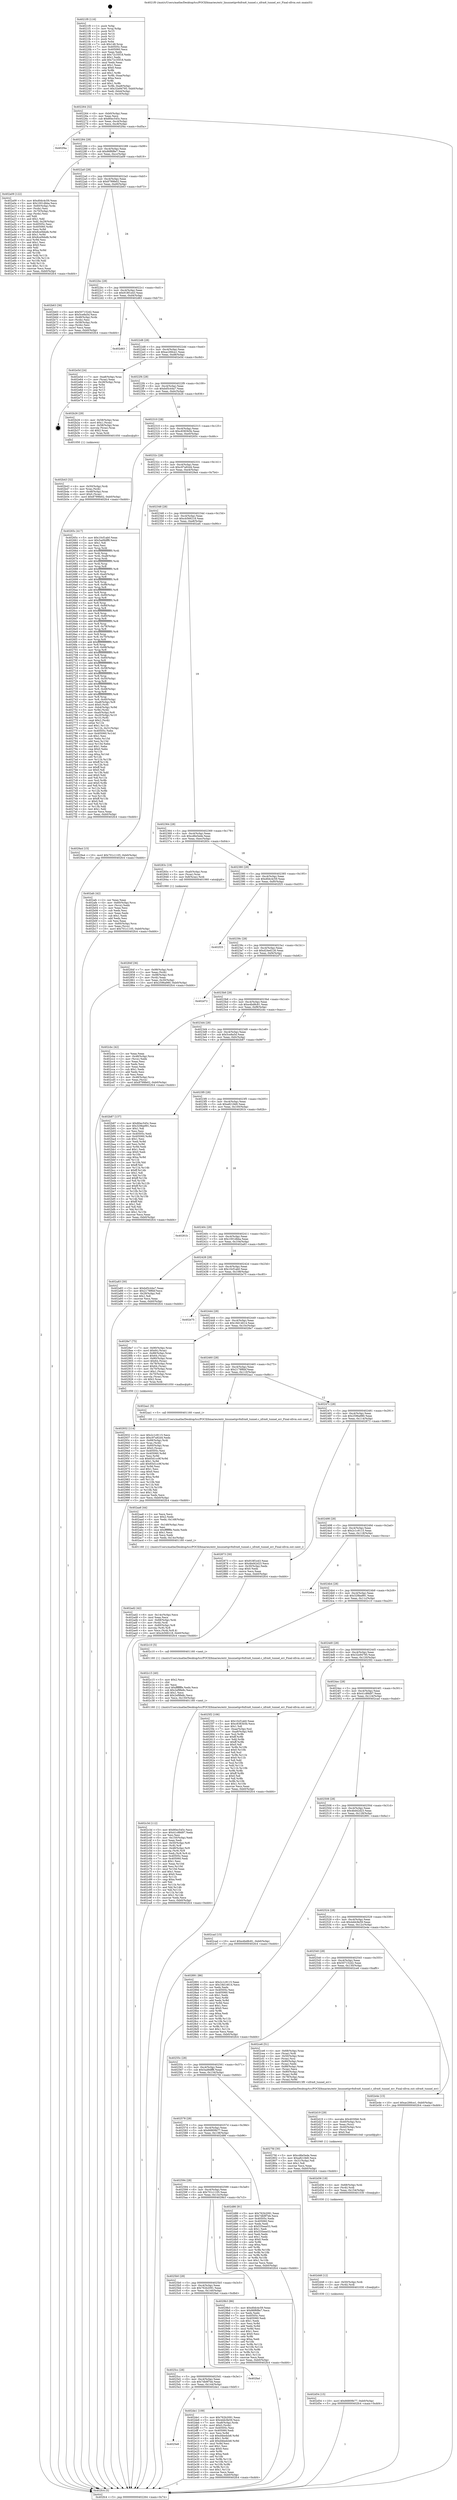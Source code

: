 digraph "0x4021f0" {
  label = "0x4021f0 (/mnt/c/Users/mathe/Desktop/tcc/POCII/binaries/extr_linuxnetipv6xfrm6_tunnel.c_xfrm6_tunnel_err_Final-ollvm.out::main(0))"
  labelloc = "t"
  node[shape=record]

  Entry [label="",width=0.3,height=0.3,shape=circle,fillcolor=black,style=filled]
  "0x402264" [label="{
     0x402264 [32]\l
     | [instrs]\l
     &nbsp;&nbsp;0x402264 \<+6\>: mov -0xb0(%rbp),%eax\l
     &nbsp;&nbsp;0x40226a \<+2\>: mov %eax,%ecx\l
     &nbsp;&nbsp;0x40226c \<+6\>: sub $0x80ec545c,%ecx\l
     &nbsp;&nbsp;0x402272 \<+6\>: mov %eax,-0xc4(%rbp)\l
     &nbsp;&nbsp;0x402278 \<+6\>: mov %ecx,-0xc8(%rbp)\l
     &nbsp;&nbsp;0x40227e \<+6\>: je 0000000000402f4a \<main+0xd5a\>\l
  }"]
  "0x402f4a" [label="{
     0x402f4a\l
  }", style=dashed]
  "0x402284" [label="{
     0x402284 [28]\l
     | [instrs]\l
     &nbsp;&nbsp;0x402284 \<+5\>: jmp 0000000000402289 \<main+0x99\>\l
     &nbsp;&nbsp;0x402289 \<+6\>: mov -0xc4(%rbp),%eax\l
     &nbsp;&nbsp;0x40228f \<+5\>: sub $0x86f6f8e7,%eax\l
     &nbsp;&nbsp;0x402294 \<+6\>: mov %eax,-0xcc(%rbp)\l
     &nbsp;&nbsp;0x40229a \<+6\>: je 0000000000402a09 \<main+0x819\>\l
  }"]
  Exit [label="",width=0.3,height=0.3,shape=circle,fillcolor=black,style=filled,peripheries=2]
  "0x402a09" [label="{
     0x402a09 [122]\l
     | [instrs]\l
     &nbsp;&nbsp;0x402a09 \<+5\>: mov $0xd0dc4c59,%eax\l
     &nbsp;&nbsp;0x402a0e \<+5\>: mov $0x1001dbba,%ecx\l
     &nbsp;&nbsp;0x402a13 \<+4\>: mov -0x60(%rbp),%rdx\l
     &nbsp;&nbsp;0x402a17 \<+2\>: mov (%rdx),%esi\l
     &nbsp;&nbsp;0x402a19 \<+4\>: mov -0x70(%rbp),%rdx\l
     &nbsp;&nbsp;0x402a1d \<+2\>: cmp (%rdx),%esi\l
     &nbsp;&nbsp;0x402a1f \<+4\>: setl %dil\l
     &nbsp;&nbsp;0x402a23 \<+4\>: and $0x1,%dil\l
     &nbsp;&nbsp;0x402a27 \<+4\>: mov %dil,-0x29(%rbp)\l
     &nbsp;&nbsp;0x402a2b \<+7\>: mov 0x40505c,%esi\l
     &nbsp;&nbsp;0x402a32 \<+8\>: mov 0x405060,%r8d\l
     &nbsp;&nbsp;0x402a3a \<+3\>: mov %esi,%r9d\l
     &nbsp;&nbsp;0x402a3d \<+7\>: add $0x8ce0bbdb,%r9d\l
     &nbsp;&nbsp;0x402a44 \<+4\>: sub $0x1,%r9d\l
     &nbsp;&nbsp;0x402a48 \<+7\>: sub $0x8ce0bbdb,%r9d\l
     &nbsp;&nbsp;0x402a4f \<+4\>: imul %r9d,%esi\l
     &nbsp;&nbsp;0x402a53 \<+3\>: and $0x1,%esi\l
     &nbsp;&nbsp;0x402a56 \<+3\>: cmp $0x0,%esi\l
     &nbsp;&nbsp;0x402a59 \<+4\>: sete %dil\l
     &nbsp;&nbsp;0x402a5d \<+4\>: cmp $0xa,%r8d\l
     &nbsp;&nbsp;0x402a61 \<+4\>: setl %r10b\l
     &nbsp;&nbsp;0x402a65 \<+3\>: mov %dil,%r11b\l
     &nbsp;&nbsp;0x402a68 \<+3\>: and %r10b,%r11b\l
     &nbsp;&nbsp;0x402a6b \<+3\>: xor %r10b,%dil\l
     &nbsp;&nbsp;0x402a6e \<+3\>: or %dil,%r11b\l
     &nbsp;&nbsp;0x402a71 \<+4\>: test $0x1,%r11b\l
     &nbsp;&nbsp;0x402a75 \<+3\>: cmovne %ecx,%eax\l
     &nbsp;&nbsp;0x402a78 \<+6\>: mov %eax,-0xb0(%rbp)\l
     &nbsp;&nbsp;0x402a7e \<+5\>: jmp 0000000000402fc4 \<main+0xdd4\>\l
  }"]
  "0x4022a0" [label="{
     0x4022a0 [28]\l
     | [instrs]\l
     &nbsp;&nbsp;0x4022a0 \<+5\>: jmp 00000000004022a5 \<main+0xb5\>\l
     &nbsp;&nbsp;0x4022a5 \<+6\>: mov -0xc4(%rbp),%eax\l
     &nbsp;&nbsp;0x4022ab \<+5\>: sub $0x8799fe02,%eax\l
     &nbsp;&nbsp;0x4022b0 \<+6\>: mov %eax,-0xd0(%rbp)\l
     &nbsp;&nbsp;0x4022b6 \<+6\>: je 0000000000402b63 \<main+0x973\>\l
  }"]
  "0x4025e8" [label="{
     0x4025e8\l
  }", style=dashed]
  "0x402b63" [label="{
     0x402b63 [36]\l
     | [instrs]\l
     &nbsp;&nbsp;0x402b63 \<+5\>: mov $0x507152d2,%eax\l
     &nbsp;&nbsp;0x402b68 \<+5\>: mov $0x5ce8a5d,%ecx\l
     &nbsp;&nbsp;0x402b6d \<+4\>: mov -0x48(%rbp),%rdx\l
     &nbsp;&nbsp;0x402b71 \<+2\>: mov (%rdx),%esi\l
     &nbsp;&nbsp;0x402b73 \<+4\>: mov -0x58(%rbp),%rdx\l
     &nbsp;&nbsp;0x402b77 \<+2\>: cmp (%rdx),%esi\l
     &nbsp;&nbsp;0x402b79 \<+3\>: cmovl %ecx,%eax\l
     &nbsp;&nbsp;0x402b7c \<+6\>: mov %eax,-0xb0(%rbp)\l
     &nbsp;&nbsp;0x402b82 \<+5\>: jmp 0000000000402fc4 \<main+0xdd4\>\l
  }"]
  "0x4022bc" [label="{
     0x4022bc [28]\l
     | [instrs]\l
     &nbsp;&nbsp;0x4022bc \<+5\>: jmp 00000000004022c1 \<main+0xd1\>\l
     &nbsp;&nbsp;0x4022c1 \<+6\>: mov -0xc4(%rbp),%eax\l
     &nbsp;&nbsp;0x4022c7 \<+5\>: sub $0x918f1e43,%eax\l
     &nbsp;&nbsp;0x4022cc \<+6\>: mov %eax,-0xd4(%rbp)\l
     &nbsp;&nbsp;0x4022d2 \<+6\>: je 0000000000402d63 \<main+0xb73\>\l
  }"]
  "0x402de1" [label="{
     0x402de1 [109]\l
     | [instrs]\l
     &nbsp;&nbsp;0x402de1 \<+5\>: mov $0x762b2091,%eax\l
     &nbsp;&nbsp;0x402de6 \<+5\>: mov $0x4ddc9e59,%ecx\l
     &nbsp;&nbsp;0x402deb \<+7\>: mov -0xa8(%rbp),%rdx\l
     &nbsp;&nbsp;0x402df2 \<+6\>: movl $0x0,(%rdx)\l
     &nbsp;&nbsp;0x402df8 \<+7\>: mov 0x40505c,%esi\l
     &nbsp;&nbsp;0x402dff \<+7\>: mov 0x405060,%edi\l
     &nbsp;&nbsp;0x402e06 \<+3\>: mov %esi,%r8d\l
     &nbsp;&nbsp;0x402e09 \<+7\>: sub $0xd4bedcb8,%r8d\l
     &nbsp;&nbsp;0x402e10 \<+4\>: sub $0x1,%r8d\l
     &nbsp;&nbsp;0x402e14 \<+7\>: add $0xd4bedcb8,%r8d\l
     &nbsp;&nbsp;0x402e1b \<+4\>: imul %r8d,%esi\l
     &nbsp;&nbsp;0x402e1f \<+3\>: and $0x1,%esi\l
     &nbsp;&nbsp;0x402e22 \<+3\>: cmp $0x0,%esi\l
     &nbsp;&nbsp;0x402e25 \<+4\>: sete %r9b\l
     &nbsp;&nbsp;0x402e29 \<+3\>: cmp $0xa,%edi\l
     &nbsp;&nbsp;0x402e2c \<+4\>: setl %r10b\l
     &nbsp;&nbsp;0x402e30 \<+3\>: mov %r9b,%r11b\l
     &nbsp;&nbsp;0x402e33 \<+3\>: and %r10b,%r11b\l
     &nbsp;&nbsp;0x402e36 \<+3\>: xor %r10b,%r9b\l
     &nbsp;&nbsp;0x402e39 \<+3\>: or %r9b,%r11b\l
     &nbsp;&nbsp;0x402e3c \<+4\>: test $0x1,%r11b\l
     &nbsp;&nbsp;0x402e40 \<+3\>: cmovne %ecx,%eax\l
     &nbsp;&nbsp;0x402e43 \<+6\>: mov %eax,-0xb0(%rbp)\l
     &nbsp;&nbsp;0x402e49 \<+5\>: jmp 0000000000402fc4 \<main+0xdd4\>\l
  }"]
  "0x402d63" [label="{
     0x402d63\l
  }", style=dashed]
  "0x4022d8" [label="{
     0x4022d8 [28]\l
     | [instrs]\l
     &nbsp;&nbsp;0x4022d8 \<+5\>: jmp 00000000004022dd \<main+0xed\>\l
     &nbsp;&nbsp;0x4022dd \<+6\>: mov -0xc4(%rbp),%eax\l
     &nbsp;&nbsp;0x4022e3 \<+5\>: sub $0xac266ce1,%eax\l
     &nbsp;&nbsp;0x4022e8 \<+6\>: mov %eax,-0xd8(%rbp)\l
     &nbsp;&nbsp;0x4022ee \<+6\>: je 0000000000402e5d \<main+0xc6d\>\l
  }"]
  "0x4025cc" [label="{
     0x4025cc [28]\l
     | [instrs]\l
     &nbsp;&nbsp;0x4025cc \<+5\>: jmp 00000000004025d1 \<main+0x3e1\>\l
     &nbsp;&nbsp;0x4025d1 \<+6\>: mov -0xc4(%rbp),%eax\l
     &nbsp;&nbsp;0x4025d7 \<+5\>: sub $0x7db9f7eb,%eax\l
     &nbsp;&nbsp;0x4025dc \<+6\>: mov %eax,-0x144(%rbp)\l
     &nbsp;&nbsp;0x4025e2 \<+6\>: je 0000000000402de1 \<main+0xbf1\>\l
  }"]
  "0x402e5d" [label="{
     0x402e5d [24]\l
     | [instrs]\l
     &nbsp;&nbsp;0x402e5d \<+7\>: mov -0xa8(%rbp),%rax\l
     &nbsp;&nbsp;0x402e64 \<+2\>: mov (%rax),%eax\l
     &nbsp;&nbsp;0x402e66 \<+4\>: lea -0x28(%rbp),%rsp\l
     &nbsp;&nbsp;0x402e6a \<+1\>: pop %rbx\l
     &nbsp;&nbsp;0x402e6b \<+2\>: pop %r12\l
     &nbsp;&nbsp;0x402e6d \<+2\>: pop %r13\l
     &nbsp;&nbsp;0x402e6f \<+2\>: pop %r14\l
     &nbsp;&nbsp;0x402e71 \<+2\>: pop %r15\l
     &nbsp;&nbsp;0x402e73 \<+1\>: pop %rbp\l
     &nbsp;&nbsp;0x402e74 \<+1\>: ret\l
  }"]
  "0x4022f4" [label="{
     0x4022f4 [28]\l
     | [instrs]\l
     &nbsp;&nbsp;0x4022f4 \<+5\>: jmp 00000000004022f9 \<main+0x109\>\l
     &nbsp;&nbsp;0x4022f9 \<+6\>: mov -0xc4(%rbp),%eax\l
     &nbsp;&nbsp;0x4022ff \<+5\>: sub $0xbd5c44a7,%eax\l
     &nbsp;&nbsp;0x402304 \<+6\>: mov %eax,-0xdc(%rbp)\l
     &nbsp;&nbsp;0x40230a \<+6\>: je 0000000000402b26 \<main+0x936\>\l
  }"]
  "0x402fad" [label="{
     0x402fad\l
  }", style=dashed]
  "0x402b26" [label="{
     0x402b26 [29]\l
     | [instrs]\l
     &nbsp;&nbsp;0x402b26 \<+4\>: mov -0x58(%rbp),%rax\l
     &nbsp;&nbsp;0x402b2a \<+6\>: movl $0x1,(%rax)\l
     &nbsp;&nbsp;0x402b30 \<+4\>: mov -0x58(%rbp),%rax\l
     &nbsp;&nbsp;0x402b34 \<+3\>: movslq (%rax),%rax\l
     &nbsp;&nbsp;0x402b37 \<+4\>: shl $0x2,%rax\l
     &nbsp;&nbsp;0x402b3b \<+3\>: mov %rax,%rdi\l
     &nbsp;&nbsp;0x402b3e \<+5\>: call 0000000000401050 \<malloc@plt\>\l
     | [calls]\l
     &nbsp;&nbsp;0x401050 \{1\} (unknown)\l
  }"]
  "0x402310" [label="{
     0x402310 [28]\l
     | [instrs]\l
     &nbsp;&nbsp;0x402310 \<+5\>: jmp 0000000000402315 \<main+0x125\>\l
     &nbsp;&nbsp;0x402315 \<+6\>: mov -0xc4(%rbp),%eax\l
     &nbsp;&nbsp;0x40231b \<+5\>: sub $0xc8383b5b,%eax\l
     &nbsp;&nbsp;0x402320 \<+6\>: mov %eax,-0xe0(%rbp)\l
     &nbsp;&nbsp;0x402326 \<+6\>: je 000000000040265c \<main+0x46c\>\l
  }"]
  "0x402d54" [label="{
     0x402d54 [15]\l
     | [instrs]\l
     &nbsp;&nbsp;0x402d54 \<+10\>: movl $0x66809b77,-0xb0(%rbp)\l
     &nbsp;&nbsp;0x402d5e \<+5\>: jmp 0000000000402fc4 \<main+0xdd4\>\l
  }"]
  "0x40265c" [label="{
     0x40265c [417]\l
     | [instrs]\l
     &nbsp;&nbsp;0x40265c \<+5\>: mov $0x10cf1ab0,%eax\l
     &nbsp;&nbsp;0x402661 \<+5\>: mov $0x5ad9dff8,%ecx\l
     &nbsp;&nbsp;0x402666 \<+2\>: mov $0x1,%dl\l
     &nbsp;&nbsp;0x402668 \<+2\>: xor %esi,%esi\l
     &nbsp;&nbsp;0x40266a \<+3\>: mov %rsp,%rdi\l
     &nbsp;&nbsp;0x40266d \<+4\>: add $0xfffffffffffffff0,%rdi\l
     &nbsp;&nbsp;0x402671 \<+3\>: mov %rdi,%rsp\l
     &nbsp;&nbsp;0x402674 \<+7\>: mov %rdi,-0xa8(%rbp)\l
     &nbsp;&nbsp;0x40267b \<+3\>: mov %rsp,%rdi\l
     &nbsp;&nbsp;0x40267e \<+4\>: add $0xfffffffffffffff0,%rdi\l
     &nbsp;&nbsp;0x402682 \<+3\>: mov %rdi,%rsp\l
     &nbsp;&nbsp;0x402685 \<+3\>: mov %rsp,%r8\l
     &nbsp;&nbsp;0x402688 \<+4\>: add $0xfffffffffffffff0,%r8\l
     &nbsp;&nbsp;0x40268c \<+3\>: mov %r8,%rsp\l
     &nbsp;&nbsp;0x40268f \<+7\>: mov %r8,-0xa0(%rbp)\l
     &nbsp;&nbsp;0x402696 \<+3\>: mov %rsp,%r8\l
     &nbsp;&nbsp;0x402699 \<+4\>: add $0xfffffffffffffff0,%r8\l
     &nbsp;&nbsp;0x40269d \<+3\>: mov %r8,%rsp\l
     &nbsp;&nbsp;0x4026a0 \<+7\>: mov %r8,-0x98(%rbp)\l
     &nbsp;&nbsp;0x4026a7 \<+3\>: mov %rsp,%r8\l
     &nbsp;&nbsp;0x4026aa \<+4\>: add $0xfffffffffffffff0,%r8\l
     &nbsp;&nbsp;0x4026ae \<+3\>: mov %r8,%rsp\l
     &nbsp;&nbsp;0x4026b1 \<+7\>: mov %r8,-0x90(%rbp)\l
     &nbsp;&nbsp;0x4026b8 \<+3\>: mov %rsp,%r8\l
     &nbsp;&nbsp;0x4026bb \<+4\>: add $0xfffffffffffffff0,%r8\l
     &nbsp;&nbsp;0x4026bf \<+3\>: mov %r8,%rsp\l
     &nbsp;&nbsp;0x4026c2 \<+7\>: mov %r8,-0x88(%rbp)\l
     &nbsp;&nbsp;0x4026c9 \<+3\>: mov %rsp,%r8\l
     &nbsp;&nbsp;0x4026cc \<+4\>: add $0xfffffffffffffff0,%r8\l
     &nbsp;&nbsp;0x4026d0 \<+3\>: mov %r8,%rsp\l
     &nbsp;&nbsp;0x4026d3 \<+4\>: mov %r8,-0x80(%rbp)\l
     &nbsp;&nbsp;0x4026d7 \<+3\>: mov %rsp,%r8\l
     &nbsp;&nbsp;0x4026da \<+4\>: add $0xfffffffffffffff0,%r8\l
     &nbsp;&nbsp;0x4026de \<+3\>: mov %r8,%rsp\l
     &nbsp;&nbsp;0x4026e1 \<+4\>: mov %r8,-0x78(%rbp)\l
     &nbsp;&nbsp;0x4026e5 \<+3\>: mov %rsp,%r8\l
     &nbsp;&nbsp;0x4026e8 \<+4\>: add $0xfffffffffffffff0,%r8\l
     &nbsp;&nbsp;0x4026ec \<+3\>: mov %r8,%rsp\l
     &nbsp;&nbsp;0x4026ef \<+4\>: mov %r8,-0x70(%rbp)\l
     &nbsp;&nbsp;0x4026f3 \<+3\>: mov %rsp,%r8\l
     &nbsp;&nbsp;0x4026f6 \<+4\>: add $0xfffffffffffffff0,%r8\l
     &nbsp;&nbsp;0x4026fa \<+3\>: mov %r8,%rsp\l
     &nbsp;&nbsp;0x4026fd \<+4\>: mov %r8,-0x68(%rbp)\l
     &nbsp;&nbsp;0x402701 \<+3\>: mov %rsp,%r8\l
     &nbsp;&nbsp;0x402704 \<+4\>: add $0xfffffffffffffff0,%r8\l
     &nbsp;&nbsp;0x402708 \<+3\>: mov %r8,%rsp\l
     &nbsp;&nbsp;0x40270b \<+4\>: mov %r8,-0x60(%rbp)\l
     &nbsp;&nbsp;0x40270f \<+3\>: mov %rsp,%r8\l
     &nbsp;&nbsp;0x402712 \<+4\>: add $0xfffffffffffffff0,%r8\l
     &nbsp;&nbsp;0x402716 \<+3\>: mov %r8,%rsp\l
     &nbsp;&nbsp;0x402719 \<+4\>: mov %r8,-0x58(%rbp)\l
     &nbsp;&nbsp;0x40271d \<+3\>: mov %rsp,%r8\l
     &nbsp;&nbsp;0x402720 \<+4\>: add $0xfffffffffffffff0,%r8\l
     &nbsp;&nbsp;0x402724 \<+3\>: mov %r8,%rsp\l
     &nbsp;&nbsp;0x402727 \<+4\>: mov %r8,-0x50(%rbp)\l
     &nbsp;&nbsp;0x40272b \<+3\>: mov %rsp,%r8\l
     &nbsp;&nbsp;0x40272e \<+4\>: add $0xfffffffffffffff0,%r8\l
     &nbsp;&nbsp;0x402732 \<+3\>: mov %r8,%rsp\l
     &nbsp;&nbsp;0x402735 \<+4\>: mov %r8,-0x48(%rbp)\l
     &nbsp;&nbsp;0x402739 \<+3\>: mov %rsp,%r8\l
     &nbsp;&nbsp;0x40273c \<+4\>: add $0xfffffffffffffff0,%r8\l
     &nbsp;&nbsp;0x402740 \<+3\>: mov %r8,%rsp\l
     &nbsp;&nbsp;0x402743 \<+4\>: mov %r8,-0x40(%rbp)\l
     &nbsp;&nbsp;0x402747 \<+7\>: mov -0xa8(%rbp),%r8\l
     &nbsp;&nbsp;0x40274e \<+7\>: movl $0x0,(%r8)\l
     &nbsp;&nbsp;0x402755 \<+7\>: mov -0xb4(%rbp),%r9d\l
     &nbsp;&nbsp;0x40275c \<+3\>: mov %r9d,(%rdi)\l
     &nbsp;&nbsp;0x40275f \<+7\>: mov -0xa0(%rbp),%r8\l
     &nbsp;&nbsp;0x402766 \<+7\>: mov -0xc0(%rbp),%r10\l
     &nbsp;&nbsp;0x40276d \<+3\>: mov %r10,(%r8)\l
     &nbsp;&nbsp;0x402770 \<+3\>: cmpl $0x2,(%rdi)\l
     &nbsp;&nbsp;0x402773 \<+4\>: setne %r11b\l
     &nbsp;&nbsp;0x402777 \<+4\>: and $0x1,%r11b\l
     &nbsp;&nbsp;0x40277b \<+4\>: mov %r11b,-0x31(%rbp)\l
     &nbsp;&nbsp;0x40277f \<+7\>: mov 0x40505c,%ebx\l
     &nbsp;&nbsp;0x402786 \<+8\>: mov 0x405060,%r14d\l
     &nbsp;&nbsp;0x40278e \<+3\>: sub $0x1,%esi\l
     &nbsp;&nbsp;0x402791 \<+3\>: mov %ebx,%r15d\l
     &nbsp;&nbsp;0x402794 \<+3\>: add %esi,%r15d\l
     &nbsp;&nbsp;0x402797 \<+4\>: imul %r15d,%ebx\l
     &nbsp;&nbsp;0x40279b \<+3\>: and $0x1,%ebx\l
     &nbsp;&nbsp;0x40279e \<+3\>: cmp $0x0,%ebx\l
     &nbsp;&nbsp;0x4027a1 \<+4\>: sete %r11b\l
     &nbsp;&nbsp;0x4027a5 \<+4\>: cmp $0xa,%r14d\l
     &nbsp;&nbsp;0x4027a9 \<+4\>: setl %r12b\l
     &nbsp;&nbsp;0x4027ad \<+3\>: mov %r11b,%r13b\l
     &nbsp;&nbsp;0x4027b0 \<+4\>: xor $0xff,%r13b\l
     &nbsp;&nbsp;0x4027b4 \<+3\>: mov %r12b,%sil\l
     &nbsp;&nbsp;0x4027b7 \<+4\>: xor $0xff,%sil\l
     &nbsp;&nbsp;0x4027bb \<+3\>: xor $0x0,%dl\l
     &nbsp;&nbsp;0x4027be \<+3\>: mov %r13b,%dil\l
     &nbsp;&nbsp;0x4027c1 \<+4\>: and $0x0,%dil\l
     &nbsp;&nbsp;0x4027c5 \<+3\>: and %dl,%r11b\l
     &nbsp;&nbsp;0x4027c8 \<+3\>: mov %sil,%r8b\l
     &nbsp;&nbsp;0x4027cb \<+4\>: and $0x0,%r8b\l
     &nbsp;&nbsp;0x4027cf \<+3\>: and %dl,%r12b\l
     &nbsp;&nbsp;0x4027d2 \<+3\>: or %r11b,%dil\l
     &nbsp;&nbsp;0x4027d5 \<+3\>: or %r12b,%r8b\l
     &nbsp;&nbsp;0x4027d8 \<+3\>: xor %r8b,%dil\l
     &nbsp;&nbsp;0x4027db \<+3\>: or %sil,%r13b\l
     &nbsp;&nbsp;0x4027de \<+4\>: xor $0xff,%r13b\l
     &nbsp;&nbsp;0x4027e2 \<+3\>: or $0x0,%dl\l
     &nbsp;&nbsp;0x4027e5 \<+3\>: and %dl,%r13b\l
     &nbsp;&nbsp;0x4027e8 \<+3\>: or %r13b,%dil\l
     &nbsp;&nbsp;0x4027eb \<+4\>: test $0x1,%dil\l
     &nbsp;&nbsp;0x4027ef \<+3\>: cmovne %ecx,%eax\l
     &nbsp;&nbsp;0x4027f2 \<+6\>: mov %eax,-0xb0(%rbp)\l
     &nbsp;&nbsp;0x4027f8 \<+5\>: jmp 0000000000402fc4 \<main+0xdd4\>\l
  }"]
  "0x40232c" [label="{
     0x40232c [28]\l
     | [instrs]\l
     &nbsp;&nbsp;0x40232c \<+5\>: jmp 0000000000402331 \<main+0x141\>\l
     &nbsp;&nbsp;0x402331 \<+6\>: mov -0xc4(%rbp),%eax\l
     &nbsp;&nbsp;0x402337 \<+5\>: sub $0xc97a92d4,%eax\l
     &nbsp;&nbsp;0x40233c \<+6\>: mov %eax,-0xe4(%rbp)\l
     &nbsp;&nbsp;0x402342 \<+6\>: je 00000000004029a4 \<main+0x7b4\>\l
  }"]
  "0x402d48" [label="{
     0x402d48 [12]\l
     | [instrs]\l
     &nbsp;&nbsp;0x402d48 \<+4\>: mov -0x50(%rbp),%rdi\l
     &nbsp;&nbsp;0x402d4c \<+3\>: mov (%rdi),%rdi\l
     &nbsp;&nbsp;0x402d4f \<+5\>: call 0000000000401030 \<free@plt\>\l
     | [calls]\l
     &nbsp;&nbsp;0x401030 \{1\} (unknown)\l
  }"]
  "0x4029a4" [label="{
     0x4029a4 [15]\l
     | [instrs]\l
     &nbsp;&nbsp;0x4029a4 \<+10\>: movl $0x701c1105,-0xb0(%rbp)\l
     &nbsp;&nbsp;0x4029ae \<+5\>: jmp 0000000000402fc4 \<main+0xdd4\>\l
  }"]
  "0x402348" [label="{
     0x402348 [28]\l
     | [instrs]\l
     &nbsp;&nbsp;0x402348 \<+5\>: jmp 000000000040234d \<main+0x15d\>\l
     &nbsp;&nbsp;0x40234d \<+6\>: mov -0xc4(%rbp),%eax\l
     &nbsp;&nbsp;0x402353 \<+5\>: sub $0xcb566218,%eax\l
     &nbsp;&nbsp;0x402358 \<+6\>: mov %eax,-0xe8(%rbp)\l
     &nbsp;&nbsp;0x40235e \<+6\>: je 0000000000402afc \<main+0x90c\>\l
  }"]
  "0x402d36" [label="{
     0x402d36 [18]\l
     | [instrs]\l
     &nbsp;&nbsp;0x402d36 \<+4\>: mov -0x68(%rbp),%rdi\l
     &nbsp;&nbsp;0x402d3a \<+3\>: mov (%rdi),%rdi\l
     &nbsp;&nbsp;0x402d3d \<+6\>: mov %eax,-0x154(%rbp)\l
     &nbsp;&nbsp;0x402d43 \<+5\>: call 0000000000401030 \<free@plt\>\l
     | [calls]\l
     &nbsp;&nbsp;0x401030 \{1\} (unknown)\l
  }"]
  "0x402afc" [label="{
     0x402afc [42]\l
     | [instrs]\l
     &nbsp;&nbsp;0x402afc \<+2\>: xor %eax,%eax\l
     &nbsp;&nbsp;0x402afe \<+4\>: mov -0x60(%rbp),%rcx\l
     &nbsp;&nbsp;0x402b02 \<+2\>: mov (%rcx),%edx\l
     &nbsp;&nbsp;0x402b04 \<+2\>: mov %eax,%esi\l
     &nbsp;&nbsp;0x402b06 \<+2\>: sub %edx,%esi\l
     &nbsp;&nbsp;0x402b08 \<+2\>: mov %eax,%edx\l
     &nbsp;&nbsp;0x402b0a \<+3\>: sub $0x1,%edx\l
     &nbsp;&nbsp;0x402b0d \<+2\>: add %edx,%esi\l
     &nbsp;&nbsp;0x402b0f \<+2\>: sub %esi,%eax\l
     &nbsp;&nbsp;0x402b11 \<+4\>: mov -0x60(%rbp),%rcx\l
     &nbsp;&nbsp;0x402b15 \<+2\>: mov %eax,(%rcx)\l
     &nbsp;&nbsp;0x402b17 \<+10\>: movl $0x701c1105,-0xb0(%rbp)\l
     &nbsp;&nbsp;0x402b21 \<+5\>: jmp 0000000000402fc4 \<main+0xdd4\>\l
  }"]
  "0x402364" [label="{
     0x402364 [28]\l
     | [instrs]\l
     &nbsp;&nbsp;0x402364 \<+5\>: jmp 0000000000402369 \<main+0x179\>\l
     &nbsp;&nbsp;0x402369 \<+6\>: mov -0xc4(%rbp),%eax\l
     &nbsp;&nbsp;0x40236f \<+5\>: sub $0xcd6e5ede,%eax\l
     &nbsp;&nbsp;0x402374 \<+6\>: mov %eax,-0xec(%rbp)\l
     &nbsp;&nbsp;0x40237a \<+6\>: je 000000000040283c \<main+0x64c\>\l
  }"]
  "0x402d19" [label="{
     0x402d19 [29]\l
     | [instrs]\l
     &nbsp;&nbsp;0x402d19 \<+10\>: movabs $0x4030b6,%rdi\l
     &nbsp;&nbsp;0x402d23 \<+4\>: mov -0x40(%rbp),%rsi\l
     &nbsp;&nbsp;0x402d27 \<+2\>: mov %eax,(%rsi)\l
     &nbsp;&nbsp;0x402d29 \<+4\>: mov -0x40(%rbp),%rsi\l
     &nbsp;&nbsp;0x402d2d \<+2\>: mov (%rsi),%esi\l
     &nbsp;&nbsp;0x402d2f \<+2\>: mov $0x0,%al\l
     &nbsp;&nbsp;0x402d31 \<+5\>: call 0000000000401040 \<printf@plt\>\l
     | [calls]\l
     &nbsp;&nbsp;0x401040 \{1\} (unknown)\l
  }"]
  "0x40283c" [label="{
     0x40283c [19]\l
     | [instrs]\l
     &nbsp;&nbsp;0x40283c \<+7\>: mov -0xa0(%rbp),%rax\l
     &nbsp;&nbsp;0x402843 \<+3\>: mov (%rax),%rax\l
     &nbsp;&nbsp;0x402846 \<+4\>: mov 0x8(%rax),%rdi\l
     &nbsp;&nbsp;0x40284a \<+5\>: call 0000000000401060 \<atoi@plt\>\l
     | [calls]\l
     &nbsp;&nbsp;0x401060 \{1\} (unknown)\l
  }"]
  "0x402380" [label="{
     0x402380 [28]\l
     | [instrs]\l
     &nbsp;&nbsp;0x402380 \<+5\>: jmp 0000000000402385 \<main+0x195\>\l
     &nbsp;&nbsp;0x402385 \<+6\>: mov -0xc4(%rbp),%eax\l
     &nbsp;&nbsp;0x40238b \<+5\>: sub $0xd0dc4c59,%eax\l
     &nbsp;&nbsp;0x402390 \<+6\>: mov %eax,-0xf0(%rbp)\l
     &nbsp;&nbsp;0x402396 \<+6\>: je 0000000000402f25 \<main+0xd35\>\l
  }"]
  "0x402c3d" [label="{
     0x402c3d [112]\l
     | [instrs]\l
     &nbsp;&nbsp;0x402c3d \<+5\>: mov $0x80ec545c,%ecx\l
     &nbsp;&nbsp;0x402c42 \<+5\>: mov $0x41c88d97,%edx\l
     &nbsp;&nbsp;0x402c47 \<+2\>: xor %esi,%esi\l
     &nbsp;&nbsp;0x402c49 \<+6\>: mov -0x150(%rbp),%edi\l
     &nbsp;&nbsp;0x402c4f \<+3\>: imul %eax,%edi\l
     &nbsp;&nbsp;0x402c52 \<+4\>: mov -0x50(%rbp),%r8\l
     &nbsp;&nbsp;0x402c56 \<+3\>: mov (%r8),%r8\l
     &nbsp;&nbsp;0x402c59 \<+4\>: mov -0x48(%rbp),%r9\l
     &nbsp;&nbsp;0x402c5d \<+3\>: movslq (%r9),%r9\l
     &nbsp;&nbsp;0x402c60 \<+4\>: mov %edi,(%r8,%r9,4)\l
     &nbsp;&nbsp;0x402c64 \<+7\>: mov 0x40505c,%eax\l
     &nbsp;&nbsp;0x402c6b \<+7\>: mov 0x405060,%edi\l
     &nbsp;&nbsp;0x402c72 \<+3\>: sub $0x1,%esi\l
     &nbsp;&nbsp;0x402c75 \<+3\>: mov %eax,%r10d\l
     &nbsp;&nbsp;0x402c78 \<+3\>: add %esi,%r10d\l
     &nbsp;&nbsp;0x402c7b \<+4\>: imul %r10d,%eax\l
     &nbsp;&nbsp;0x402c7f \<+3\>: and $0x1,%eax\l
     &nbsp;&nbsp;0x402c82 \<+3\>: cmp $0x0,%eax\l
     &nbsp;&nbsp;0x402c85 \<+4\>: sete %r11b\l
     &nbsp;&nbsp;0x402c89 \<+3\>: cmp $0xa,%edi\l
     &nbsp;&nbsp;0x402c8c \<+3\>: setl %bl\l
     &nbsp;&nbsp;0x402c8f \<+3\>: mov %r11b,%r14b\l
     &nbsp;&nbsp;0x402c92 \<+3\>: and %bl,%r14b\l
     &nbsp;&nbsp;0x402c95 \<+3\>: xor %bl,%r11b\l
     &nbsp;&nbsp;0x402c98 \<+3\>: or %r11b,%r14b\l
     &nbsp;&nbsp;0x402c9b \<+4\>: test $0x1,%r14b\l
     &nbsp;&nbsp;0x402c9f \<+3\>: cmovne %edx,%ecx\l
     &nbsp;&nbsp;0x402ca2 \<+6\>: mov %ecx,-0xb0(%rbp)\l
     &nbsp;&nbsp;0x402ca8 \<+5\>: jmp 0000000000402fc4 \<main+0xdd4\>\l
  }"]
  "0x402f25" [label="{
     0x402f25\l
  }", style=dashed]
  "0x40239c" [label="{
     0x40239c [28]\l
     | [instrs]\l
     &nbsp;&nbsp;0x40239c \<+5\>: jmp 00000000004023a1 \<main+0x1b1\>\l
     &nbsp;&nbsp;0x4023a1 \<+6\>: mov -0xc4(%rbp),%eax\l
     &nbsp;&nbsp;0x4023a7 \<+5\>: sub $0xd24ed126,%eax\l
     &nbsp;&nbsp;0x4023ac \<+6\>: mov %eax,-0xf4(%rbp)\l
     &nbsp;&nbsp;0x4023b2 \<+6\>: je 0000000000402d72 \<main+0xb82\>\l
  }"]
  "0x402c15" [label="{
     0x402c15 [40]\l
     | [instrs]\l
     &nbsp;&nbsp;0x402c15 \<+5\>: mov $0x2,%ecx\l
     &nbsp;&nbsp;0x402c1a \<+1\>: cltd\l
     &nbsp;&nbsp;0x402c1b \<+2\>: idiv %ecx\l
     &nbsp;&nbsp;0x402c1d \<+6\>: imul $0xfffffffe,%edx,%ecx\l
     &nbsp;&nbsp;0x402c23 \<+6\>: sub $0x2ef9fe8c,%ecx\l
     &nbsp;&nbsp;0x402c29 \<+3\>: add $0x1,%ecx\l
     &nbsp;&nbsp;0x402c2c \<+6\>: add $0x2ef9fe8c,%ecx\l
     &nbsp;&nbsp;0x402c32 \<+6\>: mov %ecx,-0x150(%rbp)\l
     &nbsp;&nbsp;0x402c38 \<+5\>: call 0000000000401160 \<next_i\>\l
     | [calls]\l
     &nbsp;&nbsp;0x401160 \{1\} (/mnt/c/Users/mathe/Desktop/tcc/POCII/binaries/extr_linuxnetipv6xfrm6_tunnel.c_xfrm6_tunnel_err_Final-ollvm.out::next_i)\l
  }"]
  "0x402d72" [label="{
     0x402d72\l
  }", style=dashed]
  "0x4023b8" [label="{
     0x4023b8 [28]\l
     | [instrs]\l
     &nbsp;&nbsp;0x4023b8 \<+5\>: jmp 00000000004023bd \<main+0x1cd\>\l
     &nbsp;&nbsp;0x4023bd \<+6\>: mov -0xc4(%rbp),%eax\l
     &nbsp;&nbsp;0x4023c3 \<+5\>: sub $0xe4bd8c81,%eax\l
     &nbsp;&nbsp;0x4023c8 \<+6\>: mov %eax,-0xf8(%rbp)\l
     &nbsp;&nbsp;0x4023ce \<+6\>: je 0000000000402cbc \<main+0xacc\>\l
  }"]
  "0x402b43" [label="{
     0x402b43 [32]\l
     | [instrs]\l
     &nbsp;&nbsp;0x402b43 \<+4\>: mov -0x50(%rbp),%rdi\l
     &nbsp;&nbsp;0x402b47 \<+3\>: mov %rax,(%rdi)\l
     &nbsp;&nbsp;0x402b4a \<+4\>: mov -0x48(%rbp),%rax\l
     &nbsp;&nbsp;0x402b4e \<+6\>: movl $0x0,(%rax)\l
     &nbsp;&nbsp;0x402b54 \<+10\>: movl $0x8799fe02,-0xb0(%rbp)\l
     &nbsp;&nbsp;0x402b5e \<+5\>: jmp 0000000000402fc4 \<main+0xdd4\>\l
  }"]
  "0x402cbc" [label="{
     0x402cbc [42]\l
     | [instrs]\l
     &nbsp;&nbsp;0x402cbc \<+2\>: xor %eax,%eax\l
     &nbsp;&nbsp;0x402cbe \<+4\>: mov -0x48(%rbp),%rcx\l
     &nbsp;&nbsp;0x402cc2 \<+2\>: mov (%rcx),%edx\l
     &nbsp;&nbsp;0x402cc4 \<+2\>: mov %eax,%esi\l
     &nbsp;&nbsp;0x402cc6 \<+2\>: sub %edx,%esi\l
     &nbsp;&nbsp;0x402cc8 \<+2\>: mov %eax,%edx\l
     &nbsp;&nbsp;0x402cca \<+3\>: sub $0x1,%edx\l
     &nbsp;&nbsp;0x402ccd \<+2\>: add %edx,%esi\l
     &nbsp;&nbsp;0x402ccf \<+2\>: sub %esi,%eax\l
     &nbsp;&nbsp;0x402cd1 \<+4\>: mov -0x48(%rbp),%rcx\l
     &nbsp;&nbsp;0x402cd5 \<+2\>: mov %eax,(%rcx)\l
     &nbsp;&nbsp;0x402cd7 \<+10\>: movl $0x8799fe02,-0xb0(%rbp)\l
     &nbsp;&nbsp;0x402ce1 \<+5\>: jmp 0000000000402fc4 \<main+0xdd4\>\l
  }"]
  "0x4023d4" [label="{
     0x4023d4 [28]\l
     | [instrs]\l
     &nbsp;&nbsp;0x4023d4 \<+5\>: jmp 00000000004023d9 \<main+0x1e9\>\l
     &nbsp;&nbsp;0x4023d9 \<+6\>: mov -0xc4(%rbp),%eax\l
     &nbsp;&nbsp;0x4023df \<+5\>: sub $0x5ce8a5d,%eax\l
     &nbsp;&nbsp;0x4023e4 \<+6\>: mov %eax,-0xfc(%rbp)\l
     &nbsp;&nbsp;0x4023ea \<+6\>: je 0000000000402b87 \<main+0x997\>\l
  }"]
  "0x402ad2" [label="{
     0x402ad2 [42]\l
     | [instrs]\l
     &nbsp;&nbsp;0x402ad2 \<+6\>: mov -0x14c(%rbp),%ecx\l
     &nbsp;&nbsp;0x402ad8 \<+3\>: imul %eax,%ecx\l
     &nbsp;&nbsp;0x402adb \<+4\>: mov -0x68(%rbp),%rdi\l
     &nbsp;&nbsp;0x402adf \<+3\>: mov (%rdi),%rdi\l
     &nbsp;&nbsp;0x402ae2 \<+4\>: mov -0x60(%rbp),%r8\l
     &nbsp;&nbsp;0x402ae6 \<+3\>: movslq (%r8),%r8\l
     &nbsp;&nbsp;0x402ae9 \<+4\>: mov %ecx,(%rdi,%r8,4)\l
     &nbsp;&nbsp;0x402aed \<+10\>: movl $0xcb566218,-0xb0(%rbp)\l
     &nbsp;&nbsp;0x402af7 \<+5\>: jmp 0000000000402fc4 \<main+0xdd4\>\l
  }"]
  "0x402b87" [label="{
     0x402b87 [137]\l
     | [instrs]\l
     &nbsp;&nbsp;0x402b87 \<+5\>: mov $0x80ec545c,%eax\l
     &nbsp;&nbsp;0x402b8c \<+5\>: mov $0x329ba991,%ecx\l
     &nbsp;&nbsp;0x402b91 \<+2\>: mov $0x1,%dl\l
     &nbsp;&nbsp;0x402b93 \<+2\>: xor %esi,%esi\l
     &nbsp;&nbsp;0x402b95 \<+7\>: mov 0x40505c,%edi\l
     &nbsp;&nbsp;0x402b9c \<+8\>: mov 0x405060,%r8d\l
     &nbsp;&nbsp;0x402ba4 \<+3\>: sub $0x1,%esi\l
     &nbsp;&nbsp;0x402ba7 \<+3\>: mov %edi,%r9d\l
     &nbsp;&nbsp;0x402baa \<+3\>: add %esi,%r9d\l
     &nbsp;&nbsp;0x402bad \<+4\>: imul %r9d,%edi\l
     &nbsp;&nbsp;0x402bb1 \<+3\>: and $0x1,%edi\l
     &nbsp;&nbsp;0x402bb4 \<+3\>: cmp $0x0,%edi\l
     &nbsp;&nbsp;0x402bb7 \<+4\>: sete %r10b\l
     &nbsp;&nbsp;0x402bbb \<+4\>: cmp $0xa,%r8d\l
     &nbsp;&nbsp;0x402bbf \<+4\>: setl %r11b\l
     &nbsp;&nbsp;0x402bc3 \<+3\>: mov %r10b,%bl\l
     &nbsp;&nbsp;0x402bc6 \<+3\>: xor $0xff,%bl\l
     &nbsp;&nbsp;0x402bc9 \<+3\>: mov %r11b,%r14b\l
     &nbsp;&nbsp;0x402bcc \<+4\>: xor $0xff,%r14b\l
     &nbsp;&nbsp;0x402bd0 \<+3\>: xor $0x1,%dl\l
     &nbsp;&nbsp;0x402bd3 \<+3\>: mov %bl,%r15b\l
     &nbsp;&nbsp;0x402bd6 \<+4\>: and $0xff,%r15b\l
     &nbsp;&nbsp;0x402bda \<+3\>: and %dl,%r10b\l
     &nbsp;&nbsp;0x402bdd \<+3\>: mov %r14b,%r12b\l
     &nbsp;&nbsp;0x402be0 \<+4\>: and $0xff,%r12b\l
     &nbsp;&nbsp;0x402be4 \<+3\>: and %dl,%r11b\l
     &nbsp;&nbsp;0x402be7 \<+3\>: or %r10b,%r15b\l
     &nbsp;&nbsp;0x402bea \<+3\>: or %r11b,%r12b\l
     &nbsp;&nbsp;0x402bed \<+3\>: xor %r12b,%r15b\l
     &nbsp;&nbsp;0x402bf0 \<+3\>: or %r14b,%bl\l
     &nbsp;&nbsp;0x402bf3 \<+3\>: xor $0xff,%bl\l
     &nbsp;&nbsp;0x402bf6 \<+3\>: or $0x1,%dl\l
     &nbsp;&nbsp;0x402bf9 \<+2\>: and %dl,%bl\l
     &nbsp;&nbsp;0x402bfb \<+3\>: or %bl,%r15b\l
     &nbsp;&nbsp;0x402bfe \<+4\>: test $0x1,%r15b\l
     &nbsp;&nbsp;0x402c02 \<+3\>: cmovne %ecx,%eax\l
     &nbsp;&nbsp;0x402c05 \<+6\>: mov %eax,-0xb0(%rbp)\l
     &nbsp;&nbsp;0x402c0b \<+5\>: jmp 0000000000402fc4 \<main+0xdd4\>\l
  }"]
  "0x4023f0" [label="{
     0x4023f0 [28]\l
     | [instrs]\l
     &nbsp;&nbsp;0x4023f0 \<+5\>: jmp 00000000004023f5 \<main+0x205\>\l
     &nbsp;&nbsp;0x4023f5 \<+6\>: mov -0xc4(%rbp),%eax\l
     &nbsp;&nbsp;0x4023fb \<+5\>: sub $0xa8218d0,%eax\l
     &nbsp;&nbsp;0x402400 \<+6\>: mov %eax,-0x100(%rbp)\l
     &nbsp;&nbsp;0x402406 \<+6\>: je 000000000040281b \<main+0x62b\>\l
  }"]
  "0x402aa6" [label="{
     0x402aa6 [44]\l
     | [instrs]\l
     &nbsp;&nbsp;0x402aa6 \<+2\>: xor %ecx,%ecx\l
     &nbsp;&nbsp;0x402aa8 \<+5\>: mov $0x2,%edx\l
     &nbsp;&nbsp;0x402aad \<+6\>: mov %edx,-0x148(%rbp)\l
     &nbsp;&nbsp;0x402ab3 \<+1\>: cltd\l
     &nbsp;&nbsp;0x402ab4 \<+6\>: mov -0x148(%rbp),%esi\l
     &nbsp;&nbsp;0x402aba \<+2\>: idiv %esi\l
     &nbsp;&nbsp;0x402abc \<+6\>: imul $0xfffffffe,%edx,%edx\l
     &nbsp;&nbsp;0x402ac2 \<+3\>: sub $0x1,%ecx\l
     &nbsp;&nbsp;0x402ac5 \<+2\>: sub %ecx,%edx\l
     &nbsp;&nbsp;0x402ac7 \<+6\>: mov %edx,-0x14c(%rbp)\l
     &nbsp;&nbsp;0x402acd \<+5\>: call 0000000000401160 \<next_i\>\l
     | [calls]\l
     &nbsp;&nbsp;0x401160 \{1\} (/mnt/c/Users/mathe/Desktop/tcc/POCII/binaries/extr_linuxnetipv6xfrm6_tunnel.c_xfrm6_tunnel_err_Final-ollvm.out::next_i)\l
  }"]
  "0x40281b" [label="{
     0x40281b\l
  }", style=dashed]
  "0x40240c" [label="{
     0x40240c [28]\l
     | [instrs]\l
     &nbsp;&nbsp;0x40240c \<+5\>: jmp 0000000000402411 \<main+0x221\>\l
     &nbsp;&nbsp;0x402411 \<+6\>: mov -0xc4(%rbp),%eax\l
     &nbsp;&nbsp;0x402417 \<+5\>: sub $0x1001dbba,%eax\l
     &nbsp;&nbsp;0x40241c \<+6\>: mov %eax,-0x104(%rbp)\l
     &nbsp;&nbsp;0x402422 \<+6\>: je 0000000000402a83 \<main+0x893\>\l
  }"]
  "0x4025b0" [label="{
     0x4025b0 [28]\l
     | [instrs]\l
     &nbsp;&nbsp;0x4025b0 \<+5\>: jmp 00000000004025b5 \<main+0x3c5\>\l
     &nbsp;&nbsp;0x4025b5 \<+6\>: mov -0xc4(%rbp),%eax\l
     &nbsp;&nbsp;0x4025bb \<+5\>: sub $0x762b2091,%eax\l
     &nbsp;&nbsp;0x4025c0 \<+6\>: mov %eax,-0x140(%rbp)\l
     &nbsp;&nbsp;0x4025c6 \<+6\>: je 0000000000402fad \<main+0xdbd\>\l
  }"]
  "0x402a83" [label="{
     0x402a83 [30]\l
     | [instrs]\l
     &nbsp;&nbsp;0x402a83 \<+5\>: mov $0xbd5c44a7,%eax\l
     &nbsp;&nbsp;0x402a88 \<+5\>: mov $0x2178f6bf,%ecx\l
     &nbsp;&nbsp;0x402a8d \<+3\>: mov -0x29(%rbp),%dl\l
     &nbsp;&nbsp;0x402a90 \<+3\>: test $0x1,%dl\l
     &nbsp;&nbsp;0x402a93 \<+3\>: cmovne %ecx,%eax\l
     &nbsp;&nbsp;0x402a96 \<+6\>: mov %eax,-0xb0(%rbp)\l
     &nbsp;&nbsp;0x402a9c \<+5\>: jmp 0000000000402fc4 \<main+0xdd4\>\l
  }"]
  "0x402428" [label="{
     0x402428 [28]\l
     | [instrs]\l
     &nbsp;&nbsp;0x402428 \<+5\>: jmp 000000000040242d \<main+0x23d\>\l
     &nbsp;&nbsp;0x40242d \<+6\>: mov -0xc4(%rbp),%eax\l
     &nbsp;&nbsp;0x402433 \<+5\>: sub $0x10cf1ab0,%eax\l
     &nbsp;&nbsp;0x402438 \<+6\>: mov %eax,-0x108(%rbp)\l
     &nbsp;&nbsp;0x40243e \<+6\>: je 0000000000402e75 \<main+0xc85\>\l
  }"]
  "0x4029b3" [label="{
     0x4029b3 [86]\l
     | [instrs]\l
     &nbsp;&nbsp;0x4029b3 \<+5\>: mov $0xd0dc4c59,%eax\l
     &nbsp;&nbsp;0x4029b8 \<+5\>: mov $0x86f6f8e7,%ecx\l
     &nbsp;&nbsp;0x4029bd \<+2\>: xor %edx,%edx\l
     &nbsp;&nbsp;0x4029bf \<+7\>: mov 0x40505c,%esi\l
     &nbsp;&nbsp;0x4029c6 \<+7\>: mov 0x405060,%edi\l
     &nbsp;&nbsp;0x4029cd \<+3\>: sub $0x1,%edx\l
     &nbsp;&nbsp;0x4029d0 \<+3\>: mov %esi,%r8d\l
     &nbsp;&nbsp;0x4029d3 \<+3\>: add %edx,%r8d\l
     &nbsp;&nbsp;0x4029d6 \<+4\>: imul %r8d,%esi\l
     &nbsp;&nbsp;0x4029da \<+3\>: and $0x1,%esi\l
     &nbsp;&nbsp;0x4029dd \<+3\>: cmp $0x0,%esi\l
     &nbsp;&nbsp;0x4029e0 \<+4\>: sete %r9b\l
     &nbsp;&nbsp;0x4029e4 \<+3\>: cmp $0xa,%edi\l
     &nbsp;&nbsp;0x4029e7 \<+4\>: setl %r10b\l
     &nbsp;&nbsp;0x4029eb \<+3\>: mov %r9b,%r11b\l
     &nbsp;&nbsp;0x4029ee \<+3\>: and %r10b,%r11b\l
     &nbsp;&nbsp;0x4029f1 \<+3\>: xor %r10b,%r9b\l
     &nbsp;&nbsp;0x4029f4 \<+3\>: or %r9b,%r11b\l
     &nbsp;&nbsp;0x4029f7 \<+4\>: test $0x1,%r11b\l
     &nbsp;&nbsp;0x4029fb \<+3\>: cmovne %ecx,%eax\l
     &nbsp;&nbsp;0x4029fe \<+6\>: mov %eax,-0xb0(%rbp)\l
     &nbsp;&nbsp;0x402a04 \<+5\>: jmp 0000000000402fc4 \<main+0xdd4\>\l
  }"]
  "0x402e75" [label="{
     0x402e75\l
  }", style=dashed]
  "0x402444" [label="{
     0x402444 [28]\l
     | [instrs]\l
     &nbsp;&nbsp;0x402444 \<+5\>: jmp 0000000000402449 \<main+0x259\>\l
     &nbsp;&nbsp;0x402449 \<+6\>: mov -0xc4(%rbp),%eax\l
     &nbsp;&nbsp;0x40244f \<+5\>: sub $0x18d14614,%eax\l
     &nbsp;&nbsp;0x402454 \<+6\>: mov %eax,-0x10c(%rbp)\l
     &nbsp;&nbsp;0x40245a \<+6\>: je 00000000004028e7 \<main+0x6f7\>\l
  }"]
  "0x402594" [label="{
     0x402594 [28]\l
     | [instrs]\l
     &nbsp;&nbsp;0x402594 \<+5\>: jmp 0000000000402599 \<main+0x3a9\>\l
     &nbsp;&nbsp;0x402599 \<+6\>: mov -0xc4(%rbp),%eax\l
     &nbsp;&nbsp;0x40259f \<+5\>: sub $0x701c1105,%eax\l
     &nbsp;&nbsp;0x4025a4 \<+6\>: mov %eax,-0x13c(%rbp)\l
     &nbsp;&nbsp;0x4025aa \<+6\>: je 00000000004029b3 \<main+0x7c3\>\l
  }"]
  "0x4028e7" [label="{
     0x4028e7 [75]\l
     | [instrs]\l
     &nbsp;&nbsp;0x4028e7 \<+7\>: mov -0x90(%rbp),%rax\l
     &nbsp;&nbsp;0x4028ee \<+6\>: movl $0x64,(%rax)\l
     &nbsp;&nbsp;0x4028f4 \<+7\>: mov -0x88(%rbp),%rax\l
     &nbsp;&nbsp;0x4028fb \<+6\>: movl $0x64,(%rax)\l
     &nbsp;&nbsp;0x402901 \<+4\>: mov -0x80(%rbp),%rax\l
     &nbsp;&nbsp;0x402905 \<+6\>: movl $0x64,(%rax)\l
     &nbsp;&nbsp;0x40290b \<+4\>: mov -0x78(%rbp),%rax\l
     &nbsp;&nbsp;0x40290f \<+6\>: movl $0x64,(%rax)\l
     &nbsp;&nbsp;0x402915 \<+4\>: mov -0x70(%rbp),%rax\l
     &nbsp;&nbsp;0x402919 \<+6\>: movl $0x1,(%rax)\l
     &nbsp;&nbsp;0x40291f \<+4\>: mov -0x70(%rbp),%rax\l
     &nbsp;&nbsp;0x402923 \<+3\>: movslq (%rax),%rax\l
     &nbsp;&nbsp;0x402926 \<+4\>: shl $0x2,%rax\l
     &nbsp;&nbsp;0x40292a \<+3\>: mov %rax,%rdi\l
     &nbsp;&nbsp;0x40292d \<+5\>: call 0000000000401050 \<malloc@plt\>\l
     | [calls]\l
     &nbsp;&nbsp;0x401050 \{1\} (unknown)\l
  }"]
  "0x402460" [label="{
     0x402460 [28]\l
     | [instrs]\l
     &nbsp;&nbsp;0x402460 \<+5\>: jmp 0000000000402465 \<main+0x275\>\l
     &nbsp;&nbsp;0x402465 \<+6\>: mov -0xc4(%rbp),%eax\l
     &nbsp;&nbsp;0x40246b \<+5\>: sub $0x2178f6bf,%eax\l
     &nbsp;&nbsp;0x402470 \<+6\>: mov %eax,-0x110(%rbp)\l
     &nbsp;&nbsp;0x402476 \<+6\>: je 0000000000402aa1 \<main+0x8b1\>\l
  }"]
  "0x402d86" [label="{
     0x402d86 [91]\l
     | [instrs]\l
     &nbsp;&nbsp;0x402d86 \<+5\>: mov $0x762b2091,%eax\l
     &nbsp;&nbsp;0x402d8b \<+5\>: mov $0x7db9f7eb,%ecx\l
     &nbsp;&nbsp;0x402d90 \<+7\>: mov 0x40505c,%edx\l
     &nbsp;&nbsp;0x402d97 \<+7\>: mov 0x405060,%esi\l
     &nbsp;&nbsp;0x402d9e \<+2\>: mov %edx,%edi\l
     &nbsp;&nbsp;0x402da0 \<+6\>: sub $0x535eee53,%edi\l
     &nbsp;&nbsp;0x402da6 \<+3\>: sub $0x1,%edi\l
     &nbsp;&nbsp;0x402da9 \<+6\>: add $0x535eee53,%edi\l
     &nbsp;&nbsp;0x402daf \<+3\>: imul %edi,%edx\l
     &nbsp;&nbsp;0x402db2 \<+3\>: and $0x1,%edx\l
     &nbsp;&nbsp;0x402db5 \<+3\>: cmp $0x0,%edx\l
     &nbsp;&nbsp;0x402db8 \<+4\>: sete %r8b\l
     &nbsp;&nbsp;0x402dbc \<+3\>: cmp $0xa,%esi\l
     &nbsp;&nbsp;0x402dbf \<+4\>: setl %r9b\l
     &nbsp;&nbsp;0x402dc3 \<+3\>: mov %r8b,%r10b\l
     &nbsp;&nbsp;0x402dc6 \<+3\>: and %r9b,%r10b\l
     &nbsp;&nbsp;0x402dc9 \<+3\>: xor %r9b,%r8b\l
     &nbsp;&nbsp;0x402dcc \<+3\>: or %r8b,%r10b\l
     &nbsp;&nbsp;0x402dcf \<+4\>: test $0x1,%r10b\l
     &nbsp;&nbsp;0x402dd3 \<+3\>: cmovne %ecx,%eax\l
     &nbsp;&nbsp;0x402dd6 \<+6\>: mov %eax,-0xb0(%rbp)\l
     &nbsp;&nbsp;0x402ddc \<+5\>: jmp 0000000000402fc4 \<main+0xdd4\>\l
  }"]
  "0x402aa1" [label="{
     0x402aa1 [5]\l
     | [instrs]\l
     &nbsp;&nbsp;0x402aa1 \<+5\>: call 0000000000401160 \<next_i\>\l
     | [calls]\l
     &nbsp;&nbsp;0x401160 \{1\} (/mnt/c/Users/mathe/Desktop/tcc/POCII/binaries/extr_linuxnetipv6xfrm6_tunnel.c_xfrm6_tunnel_err_Final-ollvm.out::next_i)\l
  }"]
  "0x40247c" [label="{
     0x40247c [28]\l
     | [instrs]\l
     &nbsp;&nbsp;0x40247c \<+5\>: jmp 0000000000402481 \<main+0x291\>\l
     &nbsp;&nbsp;0x402481 \<+6\>: mov -0xc4(%rbp),%eax\l
     &nbsp;&nbsp;0x402487 \<+5\>: sub $0x2596a980,%eax\l
     &nbsp;&nbsp;0x40248c \<+6\>: mov %eax,-0x114(%rbp)\l
     &nbsp;&nbsp;0x402492 \<+6\>: je 0000000000402873 \<main+0x683\>\l
  }"]
  "0x402932" [label="{
     0x402932 [114]\l
     | [instrs]\l
     &nbsp;&nbsp;0x402932 \<+5\>: mov $0x2c1c9115,%ecx\l
     &nbsp;&nbsp;0x402937 \<+5\>: mov $0xc97a92d4,%edx\l
     &nbsp;&nbsp;0x40293c \<+4\>: mov -0x68(%rbp),%rdi\l
     &nbsp;&nbsp;0x402940 \<+3\>: mov %rax,(%rdi)\l
     &nbsp;&nbsp;0x402943 \<+4\>: mov -0x60(%rbp),%rax\l
     &nbsp;&nbsp;0x402947 \<+6\>: movl $0x0,(%rax)\l
     &nbsp;&nbsp;0x40294d \<+7\>: mov 0x40505c,%esi\l
     &nbsp;&nbsp;0x402954 \<+8\>: mov 0x405060,%r8d\l
     &nbsp;&nbsp;0x40295c \<+3\>: mov %esi,%r9d\l
     &nbsp;&nbsp;0x40295f \<+7\>: sub $0x65d1cc9f,%r9d\l
     &nbsp;&nbsp;0x402966 \<+4\>: sub $0x1,%r9d\l
     &nbsp;&nbsp;0x40296a \<+7\>: add $0x65d1cc9f,%r9d\l
     &nbsp;&nbsp;0x402971 \<+4\>: imul %r9d,%esi\l
     &nbsp;&nbsp;0x402975 \<+3\>: and $0x1,%esi\l
     &nbsp;&nbsp;0x402978 \<+3\>: cmp $0x0,%esi\l
     &nbsp;&nbsp;0x40297b \<+4\>: sete %r10b\l
     &nbsp;&nbsp;0x40297f \<+4\>: cmp $0xa,%r8d\l
     &nbsp;&nbsp;0x402983 \<+4\>: setl %r11b\l
     &nbsp;&nbsp;0x402987 \<+3\>: mov %r10b,%bl\l
     &nbsp;&nbsp;0x40298a \<+3\>: and %r11b,%bl\l
     &nbsp;&nbsp;0x40298d \<+3\>: xor %r11b,%r10b\l
     &nbsp;&nbsp;0x402990 \<+3\>: or %r10b,%bl\l
     &nbsp;&nbsp;0x402993 \<+3\>: test $0x1,%bl\l
     &nbsp;&nbsp;0x402996 \<+3\>: cmovne %edx,%ecx\l
     &nbsp;&nbsp;0x402999 \<+6\>: mov %ecx,-0xb0(%rbp)\l
     &nbsp;&nbsp;0x40299f \<+5\>: jmp 0000000000402fc4 \<main+0xdd4\>\l
  }"]
  "0x402873" [label="{
     0x402873 [30]\l
     | [instrs]\l
     &nbsp;&nbsp;0x402873 \<+5\>: mov $0x918f1e43,%eax\l
     &nbsp;&nbsp;0x402878 \<+5\>: mov $0x4bd42d23,%ecx\l
     &nbsp;&nbsp;0x40287d \<+3\>: mov -0x30(%rbp),%edx\l
     &nbsp;&nbsp;0x402880 \<+3\>: cmp $0x0,%edx\l
     &nbsp;&nbsp;0x402883 \<+3\>: cmove %ecx,%eax\l
     &nbsp;&nbsp;0x402886 \<+6\>: mov %eax,-0xb0(%rbp)\l
     &nbsp;&nbsp;0x40288c \<+5\>: jmp 0000000000402fc4 \<main+0xdd4\>\l
  }"]
  "0x402498" [label="{
     0x402498 [28]\l
     | [instrs]\l
     &nbsp;&nbsp;0x402498 \<+5\>: jmp 000000000040249d \<main+0x2ad\>\l
     &nbsp;&nbsp;0x40249d \<+6\>: mov -0xc4(%rbp),%eax\l
     &nbsp;&nbsp;0x4024a3 \<+5\>: sub $0x2c1c9115,%eax\l
     &nbsp;&nbsp;0x4024a8 \<+6\>: mov %eax,-0x118(%rbp)\l
     &nbsp;&nbsp;0x4024ae \<+6\>: je 0000000000402eba \<main+0xcca\>\l
  }"]
  "0x40284f" [label="{
     0x40284f [36]\l
     | [instrs]\l
     &nbsp;&nbsp;0x40284f \<+7\>: mov -0x98(%rbp),%rdi\l
     &nbsp;&nbsp;0x402856 \<+2\>: mov %eax,(%rdi)\l
     &nbsp;&nbsp;0x402858 \<+7\>: mov -0x98(%rbp),%rdi\l
     &nbsp;&nbsp;0x40285f \<+2\>: mov (%rdi),%eax\l
     &nbsp;&nbsp;0x402861 \<+3\>: mov %eax,-0x30(%rbp)\l
     &nbsp;&nbsp;0x402864 \<+10\>: movl $0x2596a980,-0xb0(%rbp)\l
     &nbsp;&nbsp;0x40286e \<+5\>: jmp 0000000000402fc4 \<main+0xdd4\>\l
  }"]
  "0x402eba" [label="{
     0x402eba\l
  }", style=dashed]
  "0x4024b4" [label="{
     0x4024b4 [28]\l
     | [instrs]\l
     &nbsp;&nbsp;0x4024b4 \<+5\>: jmp 00000000004024b9 \<main+0x2c9\>\l
     &nbsp;&nbsp;0x4024b9 \<+6\>: mov -0xc4(%rbp),%eax\l
     &nbsp;&nbsp;0x4024bf \<+5\>: sub $0x329ba991,%eax\l
     &nbsp;&nbsp;0x4024c4 \<+6\>: mov %eax,-0x11c(%rbp)\l
     &nbsp;&nbsp;0x4024ca \<+6\>: je 0000000000402c10 \<main+0xa20\>\l
  }"]
  "0x402578" [label="{
     0x402578 [28]\l
     | [instrs]\l
     &nbsp;&nbsp;0x402578 \<+5\>: jmp 000000000040257d \<main+0x38d\>\l
     &nbsp;&nbsp;0x40257d \<+6\>: mov -0xc4(%rbp),%eax\l
     &nbsp;&nbsp;0x402583 \<+5\>: sub $0x66809b77,%eax\l
     &nbsp;&nbsp;0x402588 \<+6\>: mov %eax,-0x138(%rbp)\l
     &nbsp;&nbsp;0x40258e \<+6\>: je 0000000000402d86 \<main+0xb96\>\l
  }"]
  "0x402c10" [label="{
     0x402c10 [5]\l
     | [instrs]\l
     &nbsp;&nbsp;0x402c10 \<+5\>: call 0000000000401160 \<next_i\>\l
     | [calls]\l
     &nbsp;&nbsp;0x401160 \{1\} (/mnt/c/Users/mathe/Desktop/tcc/POCII/binaries/extr_linuxnetipv6xfrm6_tunnel.c_xfrm6_tunnel_err_Final-ollvm.out::next_i)\l
  }"]
  "0x4024d0" [label="{
     0x4024d0 [28]\l
     | [instrs]\l
     &nbsp;&nbsp;0x4024d0 \<+5\>: jmp 00000000004024d5 \<main+0x2e5\>\l
     &nbsp;&nbsp;0x4024d5 \<+6\>: mov -0xc4(%rbp),%eax\l
     &nbsp;&nbsp;0x4024db \<+5\>: sub $0x32e94795,%eax\l
     &nbsp;&nbsp;0x4024e0 \<+6\>: mov %eax,-0x120(%rbp)\l
     &nbsp;&nbsp;0x4024e6 \<+6\>: je 00000000004025f2 \<main+0x402\>\l
  }"]
  "0x4027fd" [label="{
     0x4027fd [30]\l
     | [instrs]\l
     &nbsp;&nbsp;0x4027fd \<+5\>: mov $0xcd6e5ede,%eax\l
     &nbsp;&nbsp;0x402802 \<+5\>: mov $0xa8218d0,%ecx\l
     &nbsp;&nbsp;0x402807 \<+3\>: mov -0x31(%rbp),%dl\l
     &nbsp;&nbsp;0x40280a \<+3\>: test $0x1,%dl\l
     &nbsp;&nbsp;0x40280d \<+3\>: cmovne %ecx,%eax\l
     &nbsp;&nbsp;0x402810 \<+6\>: mov %eax,-0xb0(%rbp)\l
     &nbsp;&nbsp;0x402816 \<+5\>: jmp 0000000000402fc4 \<main+0xdd4\>\l
  }"]
  "0x4025f2" [label="{
     0x4025f2 [106]\l
     | [instrs]\l
     &nbsp;&nbsp;0x4025f2 \<+5\>: mov $0x10cf1ab0,%eax\l
     &nbsp;&nbsp;0x4025f7 \<+5\>: mov $0xc8383b5b,%ecx\l
     &nbsp;&nbsp;0x4025fc \<+2\>: mov $0x1,%dl\l
     &nbsp;&nbsp;0x4025fe \<+7\>: mov -0xaa(%rbp),%sil\l
     &nbsp;&nbsp;0x402605 \<+7\>: mov -0xa9(%rbp),%dil\l
     &nbsp;&nbsp;0x40260c \<+3\>: mov %sil,%r8b\l
     &nbsp;&nbsp;0x40260f \<+4\>: xor $0xff,%r8b\l
     &nbsp;&nbsp;0x402613 \<+3\>: mov %dil,%r9b\l
     &nbsp;&nbsp;0x402616 \<+4\>: xor $0xff,%r9b\l
     &nbsp;&nbsp;0x40261a \<+3\>: xor $0x0,%dl\l
     &nbsp;&nbsp;0x40261d \<+3\>: mov %r8b,%r10b\l
     &nbsp;&nbsp;0x402620 \<+4\>: and $0x0,%r10b\l
     &nbsp;&nbsp;0x402624 \<+3\>: and %dl,%sil\l
     &nbsp;&nbsp;0x402627 \<+3\>: mov %r9b,%r11b\l
     &nbsp;&nbsp;0x40262a \<+4\>: and $0x0,%r11b\l
     &nbsp;&nbsp;0x40262e \<+3\>: and %dl,%dil\l
     &nbsp;&nbsp;0x402631 \<+3\>: or %sil,%r10b\l
     &nbsp;&nbsp;0x402634 \<+3\>: or %dil,%r11b\l
     &nbsp;&nbsp;0x402637 \<+3\>: xor %r11b,%r10b\l
     &nbsp;&nbsp;0x40263a \<+3\>: or %r9b,%r8b\l
     &nbsp;&nbsp;0x40263d \<+4\>: xor $0xff,%r8b\l
     &nbsp;&nbsp;0x402641 \<+3\>: or $0x0,%dl\l
     &nbsp;&nbsp;0x402644 \<+3\>: and %dl,%r8b\l
     &nbsp;&nbsp;0x402647 \<+3\>: or %r8b,%r10b\l
     &nbsp;&nbsp;0x40264a \<+4\>: test $0x1,%r10b\l
     &nbsp;&nbsp;0x40264e \<+3\>: cmovne %ecx,%eax\l
     &nbsp;&nbsp;0x402651 \<+6\>: mov %eax,-0xb0(%rbp)\l
     &nbsp;&nbsp;0x402657 \<+5\>: jmp 0000000000402fc4 \<main+0xdd4\>\l
  }"]
  "0x4024ec" [label="{
     0x4024ec [28]\l
     | [instrs]\l
     &nbsp;&nbsp;0x4024ec \<+5\>: jmp 00000000004024f1 \<main+0x301\>\l
     &nbsp;&nbsp;0x4024f1 \<+6\>: mov -0xc4(%rbp),%eax\l
     &nbsp;&nbsp;0x4024f7 \<+5\>: sub $0x41c88d97,%eax\l
     &nbsp;&nbsp;0x4024fc \<+6\>: mov %eax,-0x124(%rbp)\l
     &nbsp;&nbsp;0x402502 \<+6\>: je 0000000000402cad \<main+0xabd\>\l
  }"]
  "0x402fc4" [label="{
     0x402fc4 [5]\l
     | [instrs]\l
     &nbsp;&nbsp;0x402fc4 \<+5\>: jmp 0000000000402264 \<main+0x74\>\l
  }"]
  "0x4021f0" [label="{
     0x4021f0 [116]\l
     | [instrs]\l
     &nbsp;&nbsp;0x4021f0 \<+1\>: push %rbp\l
     &nbsp;&nbsp;0x4021f1 \<+3\>: mov %rsp,%rbp\l
     &nbsp;&nbsp;0x4021f4 \<+2\>: push %r15\l
     &nbsp;&nbsp;0x4021f6 \<+2\>: push %r14\l
     &nbsp;&nbsp;0x4021f8 \<+2\>: push %r13\l
     &nbsp;&nbsp;0x4021fa \<+2\>: push %r12\l
     &nbsp;&nbsp;0x4021fc \<+1\>: push %rbx\l
     &nbsp;&nbsp;0x4021fd \<+7\>: sub $0x148,%rsp\l
     &nbsp;&nbsp;0x402204 \<+7\>: mov 0x40505c,%eax\l
     &nbsp;&nbsp;0x40220b \<+7\>: mov 0x405060,%ecx\l
     &nbsp;&nbsp;0x402212 \<+2\>: mov %eax,%edx\l
     &nbsp;&nbsp;0x402214 \<+6\>: sub $0x72c35f18,%edx\l
     &nbsp;&nbsp;0x40221a \<+3\>: sub $0x1,%edx\l
     &nbsp;&nbsp;0x40221d \<+6\>: add $0x72c35f18,%edx\l
     &nbsp;&nbsp;0x402223 \<+3\>: imul %edx,%eax\l
     &nbsp;&nbsp;0x402226 \<+3\>: and $0x1,%eax\l
     &nbsp;&nbsp;0x402229 \<+3\>: cmp $0x0,%eax\l
     &nbsp;&nbsp;0x40222c \<+4\>: sete %r8b\l
     &nbsp;&nbsp;0x402230 \<+4\>: and $0x1,%r8b\l
     &nbsp;&nbsp;0x402234 \<+7\>: mov %r8b,-0xaa(%rbp)\l
     &nbsp;&nbsp;0x40223b \<+3\>: cmp $0xa,%ecx\l
     &nbsp;&nbsp;0x40223e \<+4\>: setl %r8b\l
     &nbsp;&nbsp;0x402242 \<+4\>: and $0x1,%r8b\l
     &nbsp;&nbsp;0x402246 \<+7\>: mov %r8b,-0xa9(%rbp)\l
     &nbsp;&nbsp;0x40224d \<+10\>: movl $0x32e94795,-0xb0(%rbp)\l
     &nbsp;&nbsp;0x402257 \<+6\>: mov %edi,-0xb4(%rbp)\l
     &nbsp;&nbsp;0x40225d \<+7\>: mov %rsi,-0xc0(%rbp)\l
  }"]
  "0x40255c" [label="{
     0x40255c [28]\l
     | [instrs]\l
     &nbsp;&nbsp;0x40255c \<+5\>: jmp 0000000000402561 \<main+0x371\>\l
     &nbsp;&nbsp;0x402561 \<+6\>: mov -0xc4(%rbp),%eax\l
     &nbsp;&nbsp;0x402567 \<+5\>: sub $0x5ad9dff8,%eax\l
     &nbsp;&nbsp;0x40256c \<+6\>: mov %eax,-0x134(%rbp)\l
     &nbsp;&nbsp;0x402572 \<+6\>: je 00000000004027fd \<main+0x60d\>\l
  }"]
  "0x402ce6" [label="{
     0x402ce6 [51]\l
     | [instrs]\l
     &nbsp;&nbsp;0x402ce6 \<+4\>: mov -0x68(%rbp),%rax\l
     &nbsp;&nbsp;0x402cea \<+3\>: mov (%rax),%rdi\l
     &nbsp;&nbsp;0x402ced \<+4\>: mov -0x50(%rbp),%rax\l
     &nbsp;&nbsp;0x402cf1 \<+3\>: mov (%rax),%rsi\l
     &nbsp;&nbsp;0x402cf4 \<+7\>: mov -0x90(%rbp),%rax\l
     &nbsp;&nbsp;0x402cfb \<+2\>: mov (%rax),%edx\l
     &nbsp;&nbsp;0x402cfd \<+7\>: mov -0x88(%rbp),%rax\l
     &nbsp;&nbsp;0x402d04 \<+2\>: mov (%rax),%ecx\l
     &nbsp;&nbsp;0x402d06 \<+4\>: mov -0x80(%rbp),%rax\l
     &nbsp;&nbsp;0x402d0a \<+3\>: mov (%rax),%r8d\l
     &nbsp;&nbsp;0x402d0d \<+4\>: mov -0x78(%rbp),%rax\l
     &nbsp;&nbsp;0x402d11 \<+3\>: mov (%rax),%r9d\l
     &nbsp;&nbsp;0x402d14 \<+5\>: call 00000000004013f0 \<xfrm6_tunnel_err\>\l
     | [calls]\l
     &nbsp;&nbsp;0x4013f0 \{1\} (/mnt/c/Users/mathe/Desktop/tcc/POCII/binaries/extr_linuxnetipv6xfrm6_tunnel.c_xfrm6_tunnel_err_Final-ollvm.out::xfrm6_tunnel_err)\l
  }"]
  "0x402cad" [label="{
     0x402cad [15]\l
     | [instrs]\l
     &nbsp;&nbsp;0x402cad \<+10\>: movl $0xe4bd8c81,-0xb0(%rbp)\l
     &nbsp;&nbsp;0x402cb7 \<+5\>: jmp 0000000000402fc4 \<main+0xdd4\>\l
  }"]
  "0x402508" [label="{
     0x402508 [28]\l
     | [instrs]\l
     &nbsp;&nbsp;0x402508 \<+5\>: jmp 000000000040250d \<main+0x31d\>\l
     &nbsp;&nbsp;0x40250d \<+6\>: mov -0xc4(%rbp),%eax\l
     &nbsp;&nbsp;0x402513 \<+5\>: sub $0x4bd42d23,%eax\l
     &nbsp;&nbsp;0x402518 \<+6\>: mov %eax,-0x128(%rbp)\l
     &nbsp;&nbsp;0x40251e \<+6\>: je 0000000000402891 \<main+0x6a1\>\l
  }"]
  "0x402540" [label="{
     0x402540 [28]\l
     | [instrs]\l
     &nbsp;&nbsp;0x402540 \<+5\>: jmp 0000000000402545 \<main+0x355\>\l
     &nbsp;&nbsp;0x402545 \<+6\>: mov -0xc4(%rbp),%eax\l
     &nbsp;&nbsp;0x40254b \<+5\>: sub $0x507152d2,%eax\l
     &nbsp;&nbsp;0x402550 \<+6\>: mov %eax,-0x130(%rbp)\l
     &nbsp;&nbsp;0x402556 \<+6\>: je 0000000000402ce6 \<main+0xaf6\>\l
  }"]
  "0x402891" [label="{
     0x402891 [86]\l
     | [instrs]\l
     &nbsp;&nbsp;0x402891 \<+5\>: mov $0x2c1c9115,%eax\l
     &nbsp;&nbsp;0x402896 \<+5\>: mov $0x18d14614,%ecx\l
     &nbsp;&nbsp;0x40289b \<+2\>: xor %edx,%edx\l
     &nbsp;&nbsp;0x40289d \<+7\>: mov 0x40505c,%esi\l
     &nbsp;&nbsp;0x4028a4 \<+7\>: mov 0x405060,%edi\l
     &nbsp;&nbsp;0x4028ab \<+3\>: sub $0x1,%edx\l
     &nbsp;&nbsp;0x4028ae \<+3\>: mov %esi,%r8d\l
     &nbsp;&nbsp;0x4028b1 \<+3\>: add %edx,%r8d\l
     &nbsp;&nbsp;0x4028b4 \<+4\>: imul %r8d,%esi\l
     &nbsp;&nbsp;0x4028b8 \<+3\>: and $0x1,%esi\l
     &nbsp;&nbsp;0x4028bb \<+3\>: cmp $0x0,%esi\l
     &nbsp;&nbsp;0x4028be \<+4\>: sete %r9b\l
     &nbsp;&nbsp;0x4028c2 \<+3\>: cmp $0xa,%edi\l
     &nbsp;&nbsp;0x4028c5 \<+4\>: setl %r10b\l
     &nbsp;&nbsp;0x4028c9 \<+3\>: mov %r9b,%r11b\l
     &nbsp;&nbsp;0x4028cc \<+3\>: and %r10b,%r11b\l
     &nbsp;&nbsp;0x4028cf \<+3\>: xor %r10b,%r9b\l
     &nbsp;&nbsp;0x4028d2 \<+3\>: or %r9b,%r11b\l
     &nbsp;&nbsp;0x4028d5 \<+4\>: test $0x1,%r11b\l
     &nbsp;&nbsp;0x4028d9 \<+3\>: cmovne %ecx,%eax\l
     &nbsp;&nbsp;0x4028dc \<+6\>: mov %eax,-0xb0(%rbp)\l
     &nbsp;&nbsp;0x4028e2 \<+5\>: jmp 0000000000402fc4 \<main+0xdd4\>\l
  }"]
  "0x402524" [label="{
     0x402524 [28]\l
     | [instrs]\l
     &nbsp;&nbsp;0x402524 \<+5\>: jmp 0000000000402529 \<main+0x339\>\l
     &nbsp;&nbsp;0x402529 \<+6\>: mov -0xc4(%rbp),%eax\l
     &nbsp;&nbsp;0x40252f \<+5\>: sub $0x4ddc9e59,%eax\l
     &nbsp;&nbsp;0x402534 \<+6\>: mov %eax,-0x12c(%rbp)\l
     &nbsp;&nbsp;0x40253a \<+6\>: je 0000000000402e4e \<main+0xc5e\>\l
  }"]
  "0x402e4e" [label="{
     0x402e4e [15]\l
     | [instrs]\l
     &nbsp;&nbsp;0x402e4e \<+10\>: movl $0xac266ce1,-0xb0(%rbp)\l
     &nbsp;&nbsp;0x402e58 \<+5\>: jmp 0000000000402fc4 \<main+0xdd4\>\l
  }"]
  Entry -> "0x4021f0" [label=" 1"]
  "0x402264" -> "0x402f4a" [label=" 0"]
  "0x402264" -> "0x402284" [label=" 28"]
  "0x402e5d" -> Exit [label=" 1"]
  "0x402284" -> "0x402a09" [label=" 2"]
  "0x402284" -> "0x4022a0" [label=" 26"]
  "0x402e4e" -> "0x402fc4" [label=" 1"]
  "0x4022a0" -> "0x402b63" [label=" 2"]
  "0x4022a0" -> "0x4022bc" [label=" 24"]
  "0x402de1" -> "0x402fc4" [label=" 1"]
  "0x4022bc" -> "0x402d63" [label=" 0"]
  "0x4022bc" -> "0x4022d8" [label=" 24"]
  "0x4025cc" -> "0x4025e8" [label=" 0"]
  "0x4022d8" -> "0x402e5d" [label=" 1"]
  "0x4022d8" -> "0x4022f4" [label=" 23"]
  "0x4025cc" -> "0x402de1" [label=" 1"]
  "0x4022f4" -> "0x402b26" [label=" 1"]
  "0x4022f4" -> "0x402310" [label=" 22"]
  "0x4025b0" -> "0x4025cc" [label=" 1"]
  "0x402310" -> "0x40265c" [label=" 1"]
  "0x402310" -> "0x40232c" [label=" 21"]
  "0x4025b0" -> "0x402fad" [label=" 0"]
  "0x40232c" -> "0x4029a4" [label=" 1"]
  "0x40232c" -> "0x402348" [label=" 20"]
  "0x402d86" -> "0x402fc4" [label=" 1"]
  "0x402348" -> "0x402afc" [label=" 1"]
  "0x402348" -> "0x402364" [label=" 19"]
  "0x402d54" -> "0x402fc4" [label=" 1"]
  "0x402364" -> "0x40283c" [label=" 1"]
  "0x402364" -> "0x402380" [label=" 18"]
  "0x402d48" -> "0x402d54" [label=" 1"]
  "0x402380" -> "0x402f25" [label=" 0"]
  "0x402380" -> "0x40239c" [label=" 18"]
  "0x402d36" -> "0x402d48" [label=" 1"]
  "0x40239c" -> "0x402d72" [label=" 0"]
  "0x40239c" -> "0x4023b8" [label=" 18"]
  "0x402d19" -> "0x402d36" [label=" 1"]
  "0x4023b8" -> "0x402cbc" [label=" 1"]
  "0x4023b8" -> "0x4023d4" [label=" 17"]
  "0x402ce6" -> "0x402d19" [label=" 1"]
  "0x4023d4" -> "0x402b87" [label=" 1"]
  "0x4023d4" -> "0x4023f0" [label=" 16"]
  "0x402cbc" -> "0x402fc4" [label=" 1"]
  "0x4023f0" -> "0x40281b" [label=" 0"]
  "0x4023f0" -> "0x40240c" [label=" 16"]
  "0x402cad" -> "0x402fc4" [label=" 1"]
  "0x40240c" -> "0x402a83" [label=" 2"]
  "0x40240c" -> "0x402428" [label=" 14"]
  "0x402c3d" -> "0x402fc4" [label=" 1"]
  "0x402428" -> "0x402e75" [label=" 0"]
  "0x402428" -> "0x402444" [label=" 14"]
  "0x402c15" -> "0x402c3d" [label=" 1"]
  "0x402444" -> "0x4028e7" [label=" 1"]
  "0x402444" -> "0x402460" [label=" 13"]
  "0x402b87" -> "0x402fc4" [label=" 1"]
  "0x402460" -> "0x402aa1" [label=" 1"]
  "0x402460" -> "0x40247c" [label=" 12"]
  "0x402b63" -> "0x402fc4" [label=" 2"]
  "0x40247c" -> "0x402873" [label=" 1"]
  "0x40247c" -> "0x402498" [label=" 11"]
  "0x402b26" -> "0x402b43" [label=" 1"]
  "0x402498" -> "0x402eba" [label=" 0"]
  "0x402498" -> "0x4024b4" [label=" 11"]
  "0x402afc" -> "0x402fc4" [label=" 1"]
  "0x4024b4" -> "0x402c10" [label=" 1"]
  "0x4024b4" -> "0x4024d0" [label=" 10"]
  "0x402ad2" -> "0x402fc4" [label=" 1"]
  "0x4024d0" -> "0x4025f2" [label=" 1"]
  "0x4024d0" -> "0x4024ec" [label=" 9"]
  "0x4025f2" -> "0x402fc4" [label=" 1"]
  "0x4021f0" -> "0x402264" [label=" 1"]
  "0x402fc4" -> "0x402264" [label=" 27"]
  "0x402aa6" -> "0x402ad2" [label=" 1"]
  "0x40265c" -> "0x402fc4" [label=" 1"]
  "0x402a83" -> "0x402fc4" [label=" 2"]
  "0x4024ec" -> "0x402cad" [label=" 1"]
  "0x4024ec" -> "0x402508" [label=" 8"]
  "0x402a09" -> "0x402fc4" [label=" 2"]
  "0x402508" -> "0x402891" [label=" 1"]
  "0x402508" -> "0x402524" [label=" 7"]
  "0x402594" -> "0x4025b0" [label=" 1"]
  "0x402524" -> "0x402e4e" [label=" 1"]
  "0x402524" -> "0x402540" [label=" 6"]
  "0x4029b3" -> "0x402fc4" [label=" 2"]
  "0x402540" -> "0x402ce6" [label=" 1"]
  "0x402540" -> "0x40255c" [label=" 5"]
  "0x402aa1" -> "0x402aa6" [label=" 1"]
  "0x40255c" -> "0x4027fd" [label=" 1"]
  "0x40255c" -> "0x402578" [label=" 4"]
  "0x4027fd" -> "0x402fc4" [label=" 1"]
  "0x40283c" -> "0x40284f" [label=" 1"]
  "0x40284f" -> "0x402fc4" [label=" 1"]
  "0x402873" -> "0x402fc4" [label=" 1"]
  "0x402891" -> "0x402fc4" [label=" 1"]
  "0x4028e7" -> "0x402932" [label=" 1"]
  "0x402932" -> "0x402fc4" [label=" 1"]
  "0x4029a4" -> "0x402fc4" [label=" 1"]
  "0x402b43" -> "0x402fc4" [label=" 1"]
  "0x402578" -> "0x402d86" [label=" 1"]
  "0x402578" -> "0x402594" [label=" 3"]
  "0x402c10" -> "0x402c15" [label=" 1"]
  "0x402594" -> "0x4029b3" [label=" 2"]
}
